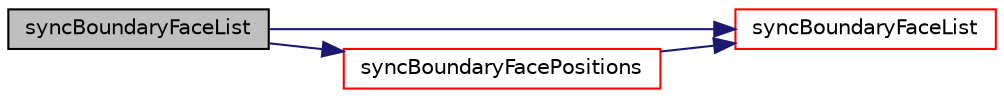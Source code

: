 digraph "syncBoundaryFaceList"
{
  bgcolor="transparent";
  edge [fontname="Helvetica",fontsize="10",labelfontname="Helvetica",labelfontsize="10"];
  node [fontname="Helvetica",fontsize="10",shape=record];
  rankdir="LR";
  Node1 [label="syncBoundaryFaceList",height=0.2,width=0.4,color="black", fillcolor="grey75", style="filled", fontcolor="black"];
  Node1 -> Node2 [color="midnightblue",fontsize="10",style="solid",fontname="Helvetica"];
  Node2 [label="syncBoundaryFaceList",height=0.2,width=0.4,color="red",URL="$a02636.html#abfef71f4706b88c9184fcae7352d0903",tooltip="Synchronize values on boundary faces only. "];
  Node1 -> Node3 [color="midnightblue",fontsize="10",style="solid",fontname="Helvetica"];
  Node3 [label="syncBoundaryFacePositions",height=0.2,width=0.4,color="red",URL="$a02636.html#a6df81b2bf1cb57d5a6ccc1d8d26b711c",tooltip="Synchronize locations on boundary faces only. "];
  Node3 -> Node2 [color="midnightblue",fontsize="10",style="solid",fontname="Helvetica"];
}
